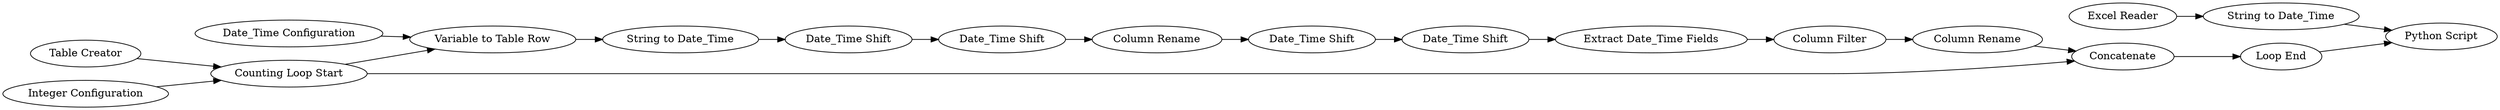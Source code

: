 digraph {
	1 [label="Excel Reader"]
	4 [label="Table Creator"]
	5 [label="Variable to Table Row"]
	6 [label=Concatenate]
	9 [label="String to Date_Time"]
	11 [label="Date_Time Shift"]
	12 [label="Column Rename"]
	13 [label="Date_Time Shift"]
	14 [label="Date_Time Shift"]
	15 [label="Extract Date_Time Fields"]
	16 [label="Column Filter"]
	17 [label="Column Rename"]
	18 [label="Counting Loop Start"]
	19 [label="Loop End"]
	20 [label="Date_Time Shift"]
	21 [label="Python Script"]
	23 [label="String to Date_Time"]
	24 [label="Date_Time Configuration"]
	25 [label="Integer Configuration"]
	1 -> 23
	4 -> 18
	5 -> 9
	6 -> 19
	9 -> 20
	11 -> 12
	12 -> 13
	13 -> 14
	14 -> 15
	15 -> 16
	16 -> 17
	17 -> 6
	18 -> 6
	18 -> 5
	19 -> 21
	20 -> 11
	23 -> 21
	24 -> 5
	25 -> 18
	rankdir=LR
}
